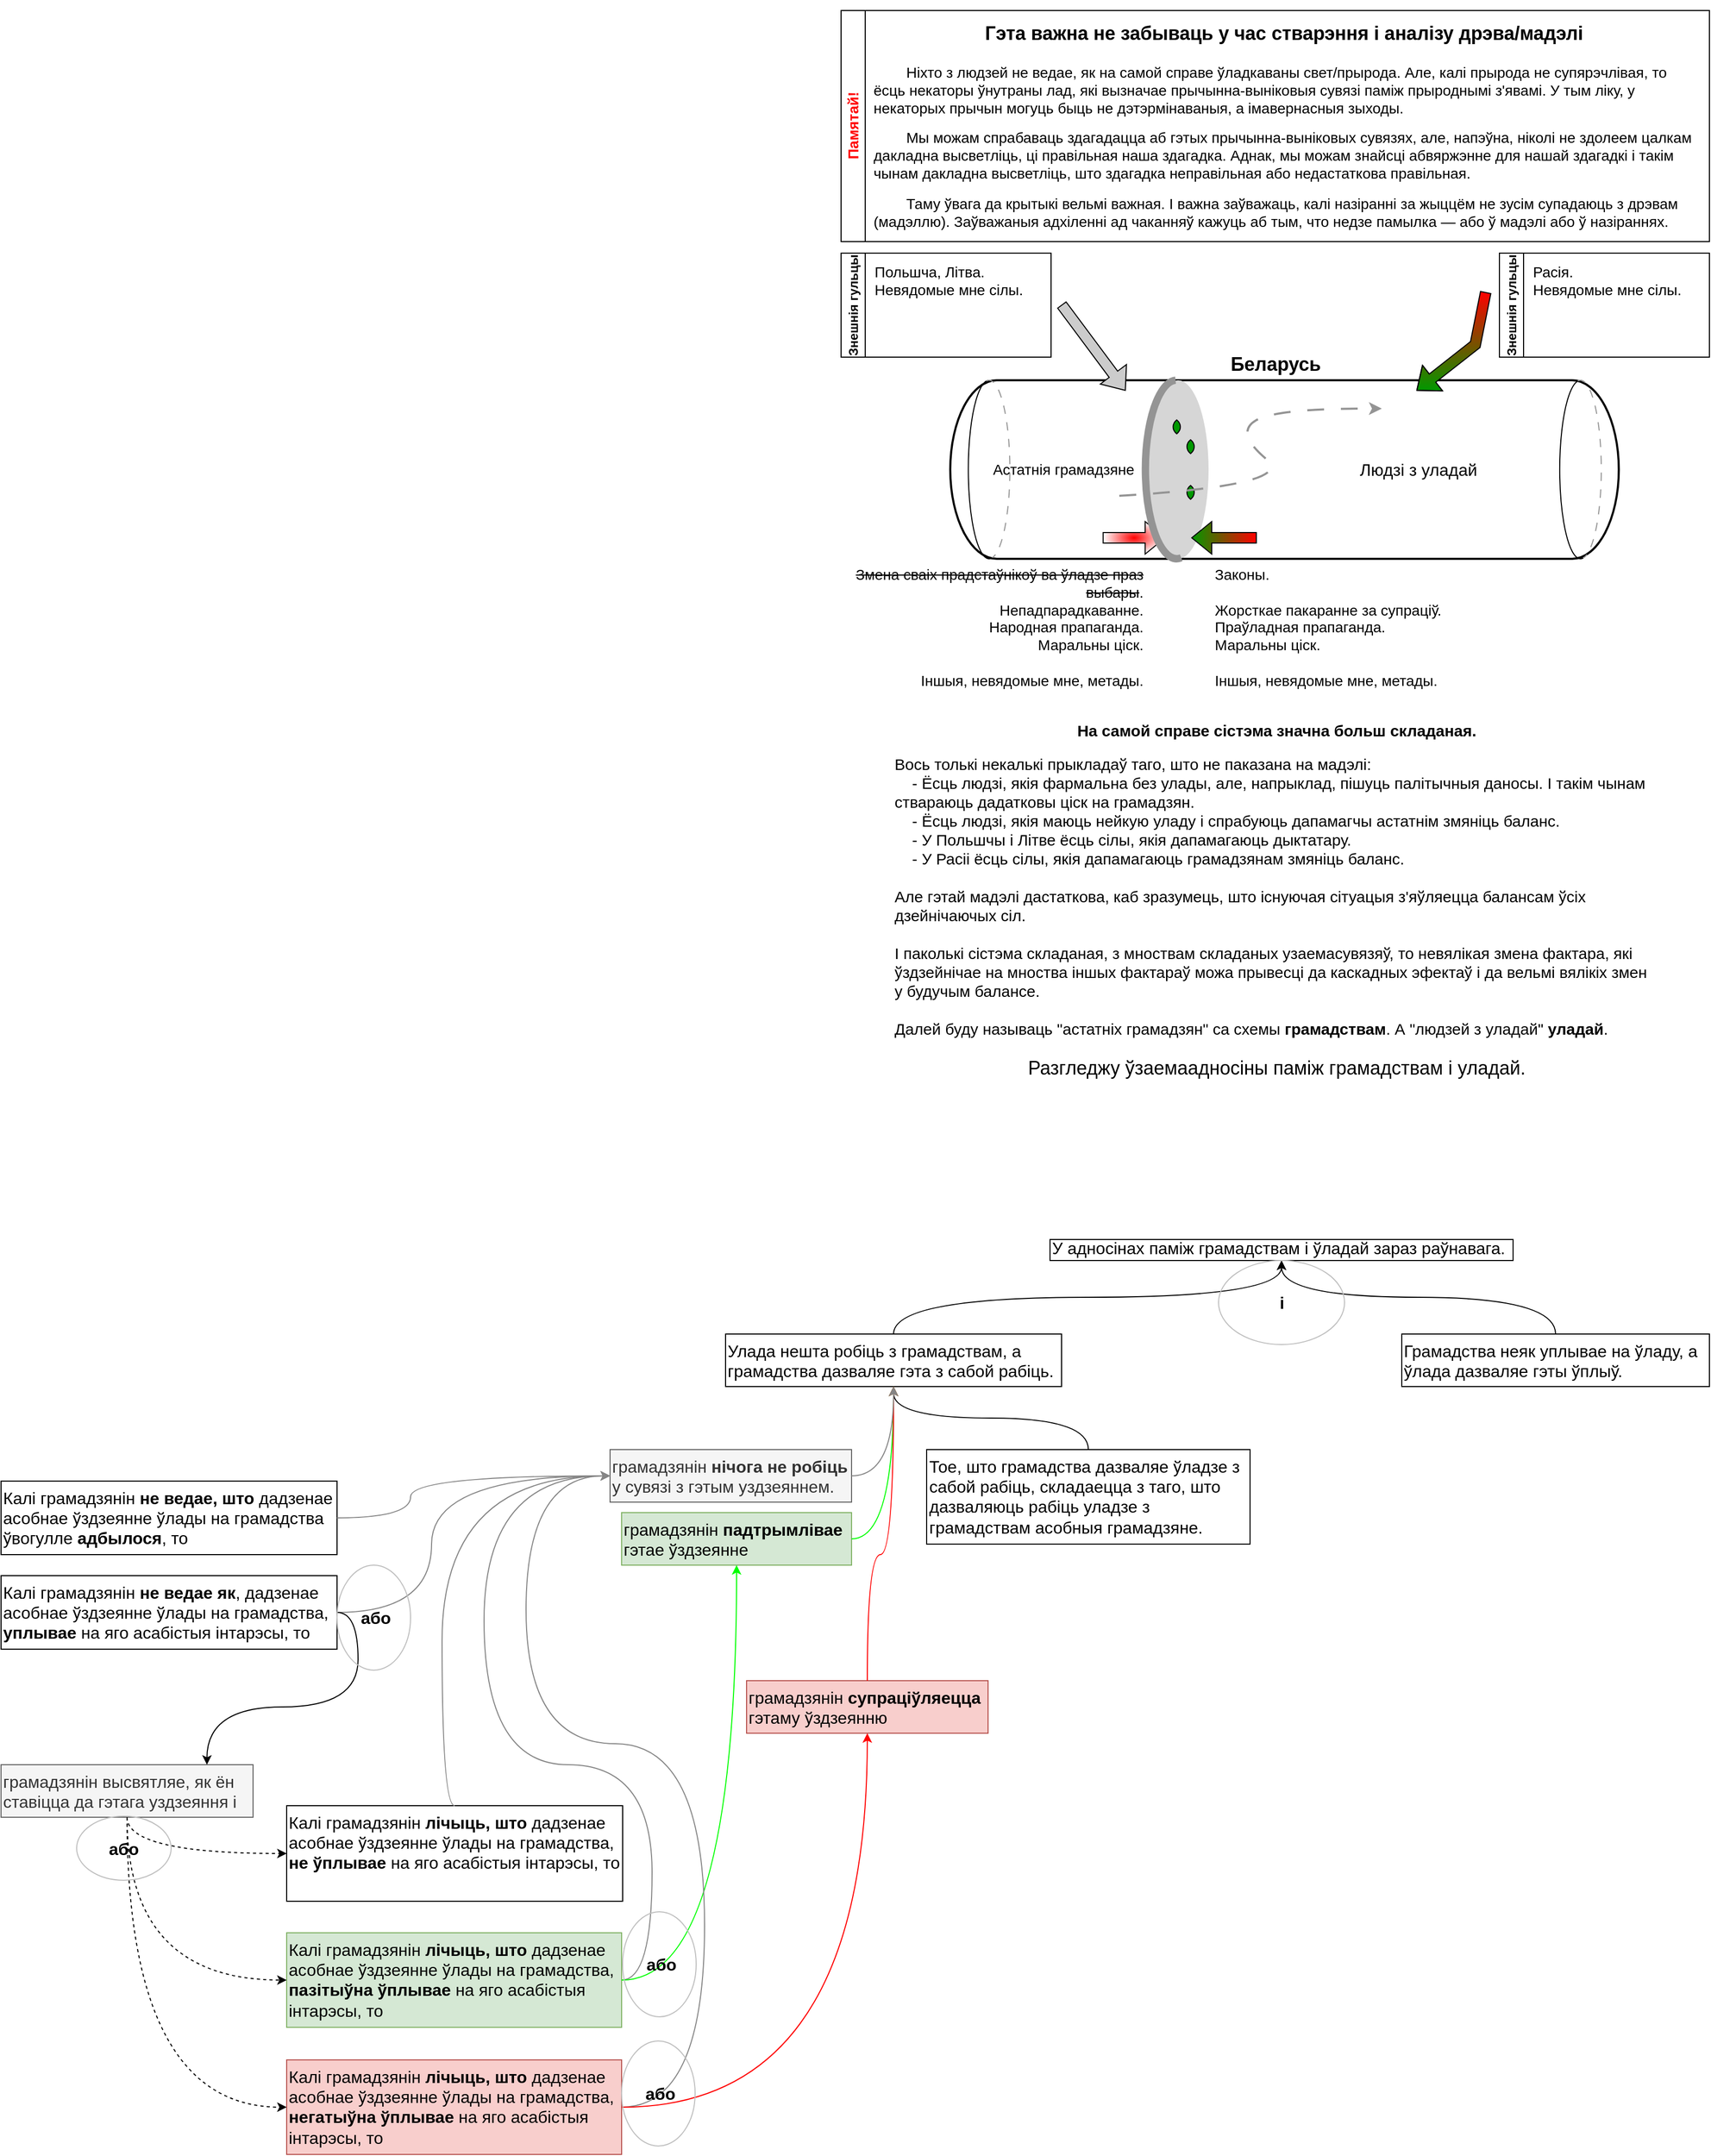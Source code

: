 <mxfile version="21.6.8" type="device">
  <diagram name="Page-1" id="jb7ZAXrOw7EJT6aN6Qqk">
    <mxGraphModel dx="2191" dy="795" grid="1" gridSize="10" guides="1" tooltips="1" connect="1" arrows="1" fold="1" page="1" pageScale="1" pageWidth="827" pageHeight="1169" math="0" shadow="0">
      <root>
        <mxCell id="0" />
        <mxCell id="1" parent="0" />
        <UserObject label="" tooltip="" id="3MVue4gMXXV-KkkbURue-2">
          <mxCell style="strokeWidth=2;html=1;shape=stencil(xVVNb4MwDP01HJmAbFV7nFh37GWTdnap20YNCXKyfvz7hQZUUkpHc6nEAT/De36OrUQs11uoMMoSCSVG7CPKsm+kkkswimxgM1sHTxIXHlw4m7oQdIWFcdgeiMNSoMtoQ2qHB74yDQOXWyRu6iybR8m7/aZ+WF4oKS0JV1J7mU7ekgGX9t/k6MiSlzcnc2piF1VWoUSD5KEXcwsHRNlnsFI6TukrQMl31Or+p/TzuFIapjQP6V56LZaO7OAiwNgNuels5IEFybXsj7sLamZPbrS7ATmWW2RoAVm+hGK3IfUrVzeLrKBe7l6iTZdqj5fq2dV83/PfMgguOwyvSQAFUGFf6KoIOvnxMYYj1zEpA3UfPH4BtMHY8sRrARsvpQ+IVQduDn+g3kmAZxZC8UTPIadcCKXxzi5YvDdpZ3RgPFm+VoR35nbNhXD309BK9AjOqLstz8Af);whiteSpace=wrap;shadow=0;" parent="1" vertex="1">
            <mxGeometry x="104" y="362" width="145.106" height="170" as="geometry" />
          </mxCell>
        </UserObject>
        <mxCell id="3MVue4gMXXV-KkkbURue-25" value="" style="shape=flexArrow;endArrow=classic;html=1;rounded=0;fillColor=#ff0000;gradientColor=#FFFFFF;gradientDirection=radial;" parent="1" edge="1">
          <mxGeometry width="50" height="50" relative="1" as="geometry">
            <mxPoint x="249.11" y="512" as="sourcePoint" />
            <mxPoint x="309.11" y="512" as="targetPoint" />
          </mxGeometry>
        </mxCell>
        <mxCell id="3MVue4gMXXV-KkkbURue-30" value="" style="ellipse;whiteSpace=wrap;html=1;strokeColor=none;fillColor=#D6D6D6;rotation=0;" parent="1" vertex="1">
          <mxGeometry x="292" y="362" width="58" height="170" as="geometry" />
        </mxCell>
        <mxCell id="1DP_ufvNevRVq-RAnn8l-1" value="&lt;div&gt;&lt;font style=&quot;font-size: 14px;&quot; color=&quot;#ff0000&quot;&gt;Памятай!&lt;/font&gt;&lt;/div&gt;" style="swimlane;horizontal=0;whiteSpace=wrap;html=1;" parent="1" vertex="1">
          <mxGeometry y="10" width="827" height="220" as="geometry">
            <mxRectangle y="10" width="40" height="220" as="alternateBounds" />
          </mxGeometry>
        </mxCell>
        <mxCell id="1DP_ufvNevRVq-RAnn8l-2" value="&lt;h1 align=&quot;center&quot;&gt;&lt;font style=&quot;font-size: 18px;&quot;&gt;Гэта важна не забываць у час стварэння і аналізу дрэва/мадэлі&lt;/font&gt;&lt;br&gt;&lt;/h1&gt;&lt;p&gt;&lt;font style=&quot;font-size: 14px;&quot;&gt;&lt;span style=&quot;white-space: pre;&quot;&gt;&#x9;&lt;/span&gt;Ніхто з людзей не ведае, як на самой справе ўладкаваны свет/прырода. Але, калі прырода не супярэчлівая, то ёсць некаторы ўнутраны лад, які вызначае прычынна-выніковыя сувязі паміж прыроднымі з&#39;явамі. У тым ліку, у некаторых прычын могуць быць не дэтэрмінаваныя, а імавернасныя зыходы.&lt;/font&gt;&lt;/p&gt;&lt;p&gt;&lt;font style=&quot;font-size: 14px;&quot;&gt;&lt;span style=&quot;white-space: pre;&quot;&gt;&#x9;&lt;/span&gt;Мы можам спрабаваць здагадацца аб гэтых прычынна-выніковых сувязях, але, напэўна, ніколі не здолеем цалкам дакладна высветліць, ці правільная наша здагадка. Аднак, мы можам знайсці абвяржэнне для нашай здагадкі і такім чынам дакладна высветліць, што здагадка неправільная або недастаткова правільная.&lt;br&gt;&lt;/font&gt;&lt;/p&gt;&lt;p&gt;&lt;font style=&quot;font-size: 14px;&quot;&gt;&lt;span style=&quot;white-space: pre;&quot;&gt;&#x9;&lt;/span&gt;Таму ўвага да крытыкі вельмі важная. І важна заўважаць, калі назіранні за жыццём не зусім супадаюць з дрэвам (мадэллю). Заўважаныя адхіленні ад чаканняў кажуць аб тым, что недзе памылка — або ў мадэлі або ў назіраннях.&lt;br&gt;&lt;/font&gt;&lt;span lang=&quot;be&quot; class=&quot;HwtZe&quot;&gt;&lt;/span&gt;&lt;span lang=&quot;be&quot; class=&quot;HwtZe&quot;&gt;&lt;/span&gt;&lt;span lang=&quot;be&quot; class=&quot;HwtZe&quot;&gt;&lt;/span&gt;&lt;span lang=&quot;be&quot; class=&quot;HwtZe&quot;&gt;&lt;/span&gt;&lt;span lang=&quot;be&quot; class=&quot;HwtZe&quot;&gt;&lt;/span&gt;&lt;/p&gt;" style="text;html=1;strokeColor=none;fillColor=none;spacing=5;spacingTop=-20;whiteSpace=wrap;overflow=hidden;rounded=0;" parent="1DP_ufvNevRVq-RAnn8l-1" vertex="1">
          <mxGeometry x="26" width="790" height="220" as="geometry" />
        </mxCell>
        <mxCell id="3MVue4gMXXV-KkkbURue-8" value="" style="whiteSpace=wrap;html=1;shape=mxgraph.basic.pointed_oval;rotation=0;fillColor=#009900;" parent="1" vertex="1">
          <mxGeometry x="315.064" y="399.778" width="9.234" height="13.222" as="geometry" />
        </mxCell>
        <mxCell id="3MVue4gMXXV-KkkbURue-9" value="" style="whiteSpace=wrap;html=1;shape=mxgraph.basic.pointed_oval;rotation=0;fillColor=#009900;" parent="1" vertex="1">
          <mxGeometry x="328.255" y="462.111" width="9.234" height="13.222" as="geometry" />
        </mxCell>
        <mxCell id="3MVue4gMXXV-KkkbURue-10" value="" style="whiteSpace=wrap;html=1;shape=mxgraph.basic.pointed_oval;rotation=0;fillColor=#009900;" parent="1" vertex="1">
          <mxGeometry x="328.255" y="418.667" width="9.234" height="13.222" as="geometry" />
        </mxCell>
        <mxCell id="3MVue4gMXXV-KkkbURue-14" value="" style="group;dashed=1;dashPattern=12 12;" parent="1" vertex="1" connectable="0">
          <mxGeometry x="684.426" y="362" width="39.574" height="170" as="geometry" />
        </mxCell>
        <mxCell id="3MVue4gMXXV-KkkbURue-12" value="" style="verticalLabelPosition=bottom;verticalAlign=top;html=1;shape=mxgraph.basic.arc;startAngle=0.478;endAngle=0.993;" parent="3MVue4gMXXV-KkkbURue-14" vertex="1">
          <mxGeometry width="39.574" height="170" as="geometry" />
        </mxCell>
        <mxCell id="3MVue4gMXXV-KkkbURue-13" value="" style="verticalLabelPosition=bottom;verticalAlign=top;html=1;shape=mxgraph.basic.arc;startAngle=0.979;endAngle=0.475;fillColor=default;strokeColor=#949494;dashed=1;dashPattern=8 8;" parent="3MVue4gMXXV-KkkbURue-14" vertex="1">
          <mxGeometry width="39.574" height="170" as="geometry" />
        </mxCell>
        <mxCell id="3MVue4gMXXV-KkkbURue-19" value="&lt;font style=&quot;font-size: 18px;&quot;&gt;&lt;b&gt;Беларусь&lt;/b&gt;&lt;/font&gt;" style="text;html=1;strokeColor=none;fillColor=none;align=center;verticalAlign=middle;whiteSpace=wrap;rounded=0;" parent="1" vertex="1">
          <mxGeometry x="384" y="332" width="60" height="30" as="geometry" />
        </mxCell>
        <mxCell id="3MVue4gMXXV-KkkbURue-22" value="" style="curved=1;endArrow=classic;html=1;rounded=0;dashed=1;dashPattern=8 8;strokeColor=#949494;strokeWidth=2;" parent="1" edge="1">
          <mxGeometry width="50" height="50" relative="1" as="geometry">
            <mxPoint x="265" y="472" as="sourcePoint" />
            <mxPoint x="515" y="389" as="targetPoint" />
            <Array as="points">
              <mxPoint x="435" y="462" />
              <mxPoint x="375" y="412" />
              <mxPoint x="415" y="388.56" />
            </Array>
          </mxGeometry>
        </mxCell>
        <mxCell id="3MVue4gMXXV-KkkbURue-20" value="&lt;font style=&quot;font-size: 16px;&quot;&gt;Людзі з уладай&lt;/font&gt;" style="text;html=1;strokeColor=none;fillColor=none;align=center;verticalAlign=middle;whiteSpace=wrap;rounded=0;" parent="1" vertex="1">
          <mxGeometry x="470" y="431.84" width="160" height="30" as="geometry" />
        </mxCell>
        <mxCell id="3MVue4gMXXV-KkkbURue-26" value="" style="shape=flexArrow;endArrow=classic;html=1;rounded=0;strokeColor=#000000;fillColor=#FF0000;gradientColor=#009900;gradientDirection=west;" parent="1" edge="1">
          <mxGeometry width="50" height="50" relative="1" as="geometry">
            <mxPoint x="396" y="512" as="sourcePoint" />
            <mxPoint x="333.49" y="512" as="targetPoint" />
          </mxGeometry>
        </mxCell>
        <mxCell id="3MVue4gMXXV-KkkbURue-27" value="" style="verticalLabelPosition=bottom;verticalAlign=top;html=1;shape=mxgraph.basic.arc;startAngle=0.477;endAngle=0.994;strokeWidth=7;strokeColor=#949494;gradientColor=none;shadow=0;" parent="1" vertex="1">
          <mxGeometry x="289.84" y="361.89" width="59.68" height="170" as="geometry" />
        </mxCell>
        <mxCell id="3MVue4gMXXV-KkkbURue-16" value="" style="verticalLabelPosition=bottom;verticalAlign=top;html=1;shape=mxgraph.basic.arc;startAngle=0.478;endAngle=0.993;" parent="1" vertex="1">
          <mxGeometry x="121.191" y="362" width="39.574" height="170" as="geometry" />
        </mxCell>
        <mxCell id="3MVue4gMXXV-KkkbURue-17" value="" style="verticalLabelPosition=bottom;verticalAlign=top;html=1;shape=mxgraph.basic.arc;startAngle=0.979;endAngle=0.475;fillColor=default;strokeColor=#949494;dashed=1;dashPattern=8 8;" parent="1" vertex="1">
          <mxGeometry x="121.191" y="362" width="39.574" height="170" as="geometry" />
        </mxCell>
        <mxCell id="UKwIVGc_Fuz0xGiKk1cv-2" value="&lt;font style=&quot;font-size: 14px;&quot;&gt;Астатнія грамадзяне&lt;br&gt;&lt;/font&gt;" style="text;html=1;strokeColor=none;fillColor=none;align=center;verticalAlign=middle;whiteSpace=wrap;rounded=0;" parent="1" vertex="1">
          <mxGeometry x="132" y="431.84" width="160" height="30" as="geometry" />
        </mxCell>
        <mxCell id="UKwIVGc_Fuz0xGiKk1cv-3" value="" style="shape=flexArrow;endArrow=classic;html=1;rounded=0;entryX=3.349;entryY=0.094;entryDx=0;entryDy=0;entryPerimeter=0;fillColor=#FF0000;gradientColor=#009900;" parent="1" edge="1">
          <mxGeometry width="50" height="50" relative="1" as="geometry">
            <mxPoint x="614" y="278" as="sourcePoint" />
            <mxPoint x="547.961" y="371.98" as="targetPoint" />
            <Array as="points">
              <mxPoint x="604" y="328" />
            </Array>
          </mxGeometry>
        </mxCell>
        <mxCell id="UKwIVGc_Fuz0xGiKk1cv-4" value="Знешнія гульцы" style="swimlane;horizontal=0;whiteSpace=wrap;html=1;" parent="1" vertex="1">
          <mxGeometry x="627" y="241" width="200" height="99" as="geometry" />
        </mxCell>
        <mxCell id="UKwIVGc_Fuz0xGiKk1cv-9" value="Расія.&lt;br style=&quot;font-size: 14px;&quot;&gt;&lt;div style=&quot;font-size: 14px;&quot;&gt;Невядомые мне сілы.&lt;br style=&quot;font-size: 14px;&quot;&gt;&lt;/div&gt;" style="text;html=1;align=left;verticalAlign=middle;resizable=0;points=[];autosize=1;strokeColor=none;fillColor=none;fontSize=14;" parent="UKwIVGc_Fuz0xGiKk1cv-4" vertex="1">
          <mxGeometry x="30" y="1" width="160" height="50" as="geometry" />
        </mxCell>
        <mxCell id="UKwIVGc_Fuz0xGiKk1cv-5" value="Знешнія гульцы" style="swimlane;horizontal=0;whiteSpace=wrap;html=1;" parent="1" vertex="1">
          <mxGeometry y="241" width="200" height="99" as="geometry" />
        </mxCell>
        <mxCell id="UKwIVGc_Fuz0xGiKk1cv-8" value="Польшча, Літва.&lt;br style=&quot;font-size: 14px;&quot;&gt;&lt;div style=&quot;font-size: 14px;&quot;&gt;Невядомые мне сілы.&lt;br style=&quot;font-size: 14px;&quot;&gt;&lt;/div&gt;" style="text;html=1;align=left;verticalAlign=middle;resizable=0;points=[];autosize=1;strokeColor=none;fillColor=none;fontSize=14;" parent="UKwIVGc_Fuz0xGiKk1cv-5" vertex="1">
          <mxGeometry x="30" y="1" width="160" height="50" as="geometry" />
        </mxCell>
        <mxCell id="UKwIVGc_Fuz0xGiKk1cv-6" value="" style="shape=flexArrow;endArrow=classic;html=1;rounded=0;entryX=1.213;entryY=0.094;entryDx=0;entryDy=0;entryPerimeter=0;fillColor=#CCCCCC;" parent="1" edge="1">
          <mxGeometry width="50" height="50" relative="1" as="geometry">
            <mxPoint x="210" y="290" as="sourcePoint" />
            <mxPoint x="271.014" y="371.98" as="targetPoint" />
          </mxGeometry>
        </mxCell>
        <mxCell id="UKwIVGc_Fuz0xGiKk1cv-12" value="&lt;font style=&quot;font-size: 14px;&quot;&gt;Законы.&lt;br&gt;&lt;br&gt;Жорсткае пакаранне за супраціў.&lt;br&gt;Праўладная прапаганда.&lt;br&gt;Маральны ціск.&lt;br&gt;&lt;br&gt;Іншыя, невядомые мне, метады.&lt;br&gt;&lt;/font&gt;" style="text;html=1;strokeColor=none;fillColor=none;align=left;verticalAlign=top;whiteSpace=wrap;rounded=0;" parent="1" vertex="1">
          <mxGeometry x="354" y="531.78" width="290" height="128.22" as="geometry" />
        </mxCell>
        <mxCell id="UKwIVGc_Fuz0xGiKk1cv-13" value="&lt;font style=&quot;font-size: 14px;&quot;&gt;&lt;strike&gt;Змена сваіх прадстаўнікоў ва ўладзе праз выбары&lt;/strike&gt;.&lt;br&gt;Непадпарадкаванне.&lt;br&gt;Народная прапаганда.&lt;br&gt;Маральны ціск.&lt;br&gt;&lt;br&gt;Іншыя, невядомые мне, метады.&lt;br&gt;&lt;/font&gt;" style="text;html=1;strokeColor=none;fillColor=none;align=right;verticalAlign=top;whiteSpace=wrap;rounded=0;" parent="1" vertex="1">
          <mxGeometry y="532" width="289.84" height="128" as="geometry" />
        </mxCell>
        <mxCell id="UKwIVGc_Fuz0xGiKk1cv-15" value="&lt;div align=&quot;center&quot;&gt;&lt;font style=&quot;font-size: 15px;&quot;&gt;&lt;b&gt;На самой справе сістэма значна больш складаная.&lt;/b&gt;&lt;br&gt;&lt;/font&gt;&lt;br&gt;&lt;/div&gt;&lt;font style=&quot;font-size: 15px;&quot;&gt;Вось толькі некалькі прыкладаў таго, што не паказана на мадэлі:&lt;br&gt;&lt;span style=&quot;&quot;&gt;&lt;span style=&quot;white-space: pre;&quot;&gt;&amp;nbsp;&amp;nbsp;&amp;nbsp;&amp;nbsp;&lt;/span&gt;&lt;/span&gt;- Ёсць людзі, якія фармальна без улады, але, напрыклад, пішуць палітычныя даносы. І такім чынам ствараюць дадатковы ціск на грамадзян.&lt;br&gt;&lt;span style=&quot;&quot;&gt;&lt;span style=&quot;white-space: pre;&quot;&gt;&amp;nbsp;&amp;nbsp;&amp;nbsp;&amp;nbsp;&lt;/span&gt;&lt;/span&gt;- Ёсць людзі, якія маюць нейкую уладу і спрабуюць дапамагчы астатнім змяніць баланс.&lt;br&gt;&lt;span style=&quot;&quot;&gt;&lt;span style=&quot;white-space: pre;&quot;&gt;&amp;nbsp;&amp;nbsp;&amp;nbsp;&amp;nbsp;&lt;/span&gt;&lt;/span&gt;- У Польшчы і Літве ёсць сілы, якія дапамагаюць дыктатару.&lt;br&gt;&lt;span style=&quot;&quot;&gt;&lt;span style=&quot;white-space: pre;&quot;&gt;&amp;nbsp;&amp;nbsp;&amp;nbsp;&amp;nbsp;&lt;/span&gt;&lt;/span&gt;- У Расіі ёсць сілы, якія дапамагаюць грамадзянам змяніць баланс.&lt;br&gt;&lt;br&gt;Але гэтай мадэлі дастаткова, каб зразумець, што існуючая сітуацыя з&#39;яўляецца балансам ўсіх дзейнічаючых сіл.&lt;br&gt;&lt;br&gt;І паколькі сістэма складаная, з мноствам складаных узаемасувязяў, то &lt;/font&gt;&lt;font style=&quot;font-size: 15px;&quot;&gt;невялікая &lt;/font&gt;&lt;font style=&quot;font-size: 15px;&quot;&gt;змена фактара, які ўздзейнічае на мноства іншых фактараў можа прывесці да каскадных эфектаў і да вельмі вялікіх змен у будучым балансе.&lt;br&gt;&lt;br&gt;Далей буду называць &quot;астатніх грамадзян&quot; са схемы &lt;b&gt;грамадствам&lt;/b&gt;. А &quot;людзей з уладай&quot; &lt;b&gt;уладай&lt;/b&gt;.&lt;br&gt;&lt;br&gt;&lt;/font&gt;&lt;div align=&quot;center&quot;&gt;&lt;font style=&quot;font-size: 18px;&quot;&gt;Разгледжу ўзаемаадносіны паміж грамадствам і уладай.&lt;/font&gt;&lt;br&gt;&lt;/div&gt;" style="text;html=1;strokeColor=none;fillColor=none;align=left;verticalAlign=top;whiteSpace=wrap;rounded=0;" parent="1" vertex="1">
          <mxGeometry x="49" y="680" width="730" height="360" as="geometry" />
        </mxCell>
        <mxCell id="trFHjS8OtI2W3_3FPiBj-3" value="&lt;div style=&quot;font-size: 16px;&quot;&gt;У адносінах паміж грамадствам і ўладай зараз раўнавага.&lt;/div&gt;" style="text;html=1;strokeColor=default;fillColor=none;align=left;verticalAlign=bottom;whiteSpace=wrap;rounded=0;fontSize=16;" vertex="1" parent="1">
          <mxGeometry x="199" y="1180" width="441" height="20" as="geometry" />
        </mxCell>
        <mxCell id="trFHjS8OtI2W3_3FPiBj-9" value="" style="edgeStyle=orthogonalEdgeStyle;rounded=0;orthogonalLoop=1;jettySize=auto;html=1;curved=1;" edge="1" parent="1" source="trFHjS8OtI2W3_3FPiBj-5" target="trFHjS8OtI2W3_3FPiBj-3">
          <mxGeometry relative="1" as="geometry" />
        </mxCell>
        <mxCell id="trFHjS8OtI2W3_3FPiBj-5" value="Улада нешта робіць з грамадствам, а грамадства дазваляе гэта з сабой рабіць." style="text;html=1;strokeColor=default;fillColor=none;align=left;verticalAlign=top;whiteSpace=wrap;rounded=0;fontSize=16;" vertex="1" parent="1">
          <mxGeometry x="-110" y="1270" width="320" height="50" as="geometry" />
        </mxCell>
        <mxCell id="trFHjS8OtI2W3_3FPiBj-11" value="" style="edgeStyle=orthogonalEdgeStyle;rounded=0;orthogonalLoop=1;jettySize=auto;html=1;curved=1;" edge="1" parent="1" source="trFHjS8OtI2W3_3FPiBj-10" target="trFHjS8OtI2W3_3FPiBj-3">
          <mxGeometry relative="1" as="geometry" />
        </mxCell>
        <mxCell id="trFHjS8OtI2W3_3FPiBj-10" value="Грамадства неяк уплывае на ўладу, а ўлада дазваляе гэты ўплыў." style="text;html=1;strokeColor=default;fillColor=none;align=left;verticalAlign=top;whiteSpace=wrap;rounded=0;fontSize=16;" vertex="1" parent="1">
          <mxGeometry x="534" y="1270" width="293" height="50" as="geometry" />
        </mxCell>
        <mxCell id="trFHjS8OtI2W3_3FPiBj-12" value="&lt;font style=&quot;font-size: 16px;&quot;&gt;&lt;b&gt;і&lt;/b&gt;&lt;/font&gt;" style="text;html=1;strokeColor=none;fillColor=none;align=center;verticalAlign=middle;whiteSpace=wrap;rounded=0;" vertex="1" parent="1">
          <mxGeometry x="389.5" y="1230" width="60" height="20" as="geometry" />
        </mxCell>
        <mxCell id="trFHjS8OtI2W3_3FPiBj-15" value="" style="edgeStyle=orthogonalEdgeStyle;rounded=0;orthogonalLoop=1;jettySize=auto;html=1;elbow=vertical;curved=1;" edge="1" parent="1" source="trFHjS8OtI2W3_3FPiBj-14" target="trFHjS8OtI2W3_3FPiBj-5">
          <mxGeometry relative="1" as="geometry" />
        </mxCell>
        <mxCell id="trFHjS8OtI2W3_3FPiBj-14" value="Тое, што грамадства дазваляе ўладзе з сабой рабіць, складаецца з таго, што дазваляюць рабіць уладзе з грамадствам асобныя грамадзяне." style="text;html=1;strokeColor=default;fillColor=none;align=left;verticalAlign=top;whiteSpace=wrap;rounded=0;fontSize=16;" vertex="1" parent="1">
          <mxGeometry x="81.5" y="1380" width="308" height="90" as="geometry" />
        </mxCell>
        <mxCell id="trFHjS8OtI2W3_3FPiBj-16" value="грамадзянін &lt;b&gt;нічога не робіць&lt;/b&gt; у сувязі з гэтым уздзеяннем." style="text;html=1;strokeColor=#666666;fillColor=#f5f5f5;align=left;verticalAlign=top;whiteSpace=wrap;rounded=0;fontSize=16;fontColor=#333333;" vertex="1" parent="1">
          <mxGeometry x="-220" y="1380" width="230" height="50" as="geometry" />
        </mxCell>
        <mxCell id="trFHjS8OtI2W3_3FPiBj-17" value="" style="ellipse;whiteSpace=wrap;html=1;fillColor=none;strokeColor=#BFBFBF;" vertex="1" parent="1">
          <mxGeometry x="359.5" y="1200" width="120" height="80" as="geometry" />
        </mxCell>
        <mxCell id="trFHjS8OtI2W3_3FPiBj-19" value="Калі грамадзянін &lt;b&gt;лічыць, што&lt;/b&gt; дадзенае асобнае ўздзеянне ўлады на грамадства, &lt;b&gt;не ўплывае&lt;/b&gt; на яго асабістыя інтарэсы, то" style="text;html=1;align=left;verticalAlign=top;whiteSpace=wrap;rounded=0;fontSize=16;strokeColor=default;" vertex="1" parent="1">
          <mxGeometry x="-528" y="1719" width="320" height="91" as="geometry" />
        </mxCell>
        <mxCell id="trFHjS8OtI2W3_3FPiBj-20" value="" style="edgeStyle=orthogonalEdgeStyle;rounded=0;orthogonalLoop=1;jettySize=auto;html=1;elbow=vertical;entryX=0;entryY=0.5;entryDx=0;entryDy=0;exitX=0.5;exitY=0;exitDx=0;exitDy=0;targetPerimeterSpacing=0;curved=1;strokeColor=#858585;" edge="1" parent="1" source="trFHjS8OtI2W3_3FPiBj-19" target="trFHjS8OtI2W3_3FPiBj-16">
          <mxGeometry relative="1" as="geometry">
            <mxPoint x="-180" y="1560" as="sourcePoint" />
            <mxPoint x="60" y="1330" as="targetPoint" />
            <Array as="points">
              <mxPoint x="-380" y="1719" />
              <mxPoint x="-380" y="1405" />
            </Array>
          </mxGeometry>
        </mxCell>
        <mxCell id="trFHjS8OtI2W3_3FPiBj-21" value="Калі грамадзянін &lt;b&gt;лічыць, што&lt;/b&gt; дадзенае асобнае ўздзеянне ўлады на грамадства, &lt;b&gt;пазітыўна ўплывае&lt;/b&gt; на яго асабістыя інтарэсы, то" style="text;html=1;strokeColor=#82b366;fillColor=#d5e8d4;align=left;verticalAlign=top;whiteSpace=wrap;rounded=0;fontSize=16;" vertex="1" parent="1">
          <mxGeometry x="-528" y="1840" width="319" height="90" as="geometry" />
        </mxCell>
        <mxCell id="trFHjS8OtI2W3_3FPiBj-22" value="" style="edgeStyle=orthogonalEdgeStyle;rounded=0;orthogonalLoop=1;jettySize=auto;html=1;elbow=vertical;exitX=1;exitY=0.5;exitDx=0;exitDy=0;entryX=0;entryY=0.5;entryDx=0;entryDy=0;targetPerimeterSpacing=50;curved=1;strokeColor=#858585;" edge="1" parent="1" source="trFHjS8OtI2W3_3FPiBj-21" target="trFHjS8OtI2W3_3FPiBj-16">
          <mxGeometry relative="1" as="geometry">
            <mxPoint x="-382" y="1580" as="sourcePoint" />
            <mxPoint x="50" y="1330" as="targetPoint" />
            <Array as="points">
              <mxPoint x="-180" y="1885" />
              <mxPoint x="-180" y="1680" />
              <mxPoint x="-340" y="1680" />
              <mxPoint x="-340" y="1405" />
            </Array>
          </mxGeometry>
        </mxCell>
        <mxCell id="trFHjS8OtI2W3_3FPiBj-24" value="Калі грамадзянін &lt;b&gt;не ведае, што&lt;/b&gt; дадзенае асобнае ўздзеянне ўлады на грамадства ўвогулле &lt;b&gt;адбылося&lt;/b&gt;, то" style="text;html=1;align=left;verticalAlign=top;whiteSpace=wrap;rounded=0;fontSize=16;strokeColor=default;" vertex="1" parent="1">
          <mxGeometry x="-800" y="1410" width="320" height="70" as="geometry" />
        </mxCell>
        <mxCell id="trFHjS8OtI2W3_3FPiBj-25" value="" style="rounded=0;orthogonalLoop=1;jettySize=auto;html=1;elbow=vertical;exitX=1;exitY=0.5;exitDx=0;exitDy=0;entryX=0;entryY=0.5;entryDx=0;entryDy=0;edgeStyle=orthogonalEdgeStyle;curved=1;strokeColor=#858585;" edge="1" parent="1" source="trFHjS8OtI2W3_3FPiBj-24" target="trFHjS8OtI2W3_3FPiBj-16">
          <mxGeometry relative="1" as="geometry">
            <mxPoint x="-382" y="1420" as="sourcePoint" />
            <mxPoint x="60" y="1330" as="targetPoint" />
            <Array as="points">
              <mxPoint x="-410" y="1445" />
              <mxPoint x="-410" y="1405" />
            </Array>
          </mxGeometry>
        </mxCell>
        <mxCell id="trFHjS8OtI2W3_3FPiBj-26" value="Калі грамадзянін &lt;b&gt;не ведае як&lt;/b&gt;, дадзенае асобнае ўздзеянне ўлады на грамадства, &lt;b&gt;уплывае&lt;/b&gt; на яго асабістыя інтарэсы, то" style="text;html=1;align=left;verticalAlign=top;whiteSpace=wrap;rounded=0;fontSize=16;strokeColor=default;" vertex="1" parent="1">
          <mxGeometry x="-800" y="1500" width="320" height="70" as="geometry" />
        </mxCell>
        <mxCell id="trFHjS8OtI2W3_3FPiBj-27" value="" style="rounded=0;orthogonalLoop=1;jettySize=auto;html=1;elbow=vertical;exitX=1;exitY=0.5;exitDx=0;exitDy=0;entryX=0;entryY=0.5;entryDx=0;entryDy=0;edgeStyle=orthogonalEdgeStyle;curved=1;strokeColor=#858585;" edge="1" parent="1" source="trFHjS8OtI2W3_3FPiBj-26" target="trFHjS8OtI2W3_3FPiBj-16">
          <mxGeometry relative="1" as="geometry">
            <mxPoint x="-330" y="1595" as="sourcePoint" />
            <mxPoint x="-270" y="1415" as="targetPoint" />
            <Array as="points">
              <mxPoint x="-390" y="1535" />
              <mxPoint x="-390" y="1405" />
            </Array>
          </mxGeometry>
        </mxCell>
        <mxCell id="trFHjS8OtI2W3_3FPiBj-28" value="грамадзянін высвятляе, як ён ставіцца да гэтага уздзеяння і" style="text;html=1;strokeColor=#666666;fillColor=#f5f5f5;align=left;verticalAlign=top;whiteSpace=wrap;rounded=0;fontSize=16;fontColor=#333333;" vertex="1" parent="1">
          <mxGeometry x="-800" y="1680" width="240" height="50" as="geometry" />
        </mxCell>
        <mxCell id="trFHjS8OtI2W3_3FPiBj-29" value="" style="rounded=0;orthogonalLoop=1;jettySize=auto;html=1;elbow=vertical;exitX=1;exitY=0.5;exitDx=0;exitDy=0;entryX=0.817;entryY=0;entryDx=0;entryDy=0;edgeStyle=orthogonalEdgeStyle;curved=1;entryPerimeter=0;" edge="1" parent="1" source="trFHjS8OtI2W3_3FPiBj-26" target="trFHjS8OtI2W3_3FPiBj-28">
          <mxGeometry relative="1" as="geometry">
            <mxPoint x="-630" y="1620" as="sourcePoint" />
            <mxPoint x="-270" y="1415" as="targetPoint" />
          </mxGeometry>
        </mxCell>
        <mxCell id="trFHjS8OtI2W3_3FPiBj-31" value="" style="ellipse;whiteSpace=wrap;html=1;fillColor=none;strokeColor=#BFBFBF;" vertex="1" parent="1">
          <mxGeometry x="-480" y="1490" width="70" height="100" as="geometry" />
        </mxCell>
        <mxCell id="trFHjS8OtI2W3_3FPiBj-32" value="або" style="text;html=1;strokeColor=none;fillColor=none;align=center;verticalAlign=middle;whiteSpace=wrap;rounded=0;fontSize=16;fontStyle=1" vertex="1" parent="1">
          <mxGeometry x="-473" y="1525" width="60" height="30" as="geometry" />
        </mxCell>
        <mxCell id="trFHjS8OtI2W3_3FPiBj-33" value="" style="rounded=0;orthogonalLoop=1;jettySize=auto;html=1;elbow=vertical;exitX=0.5;exitY=1;exitDx=0;exitDy=0;entryX=0;entryY=0.5;entryDx=0;entryDy=0;edgeStyle=orthogonalEdgeStyle;curved=1;dashed=1;" edge="1" parent="1" source="trFHjS8OtI2W3_3FPiBj-28" target="trFHjS8OtI2W3_3FPiBj-19">
          <mxGeometry relative="1" as="geometry">
            <mxPoint x="-460" y="1524.5" as="sourcePoint" />
            <mxPoint x="-236" y="1484.5" as="targetPoint" />
          </mxGeometry>
        </mxCell>
        <mxCell id="trFHjS8OtI2W3_3FPiBj-35" value="&lt;span&gt;грамадзянін &lt;b&gt;падтрымлівае&lt;/b&gt;&lt;/span&gt; гэтае ўздзеянне" style="text;html=1;strokeColor=#82b366;fillColor=#d5e8d4;align=left;verticalAlign=top;whiteSpace=wrap;rounded=0;fontSize=16;fontStyle=0" vertex="1" parent="1">
          <mxGeometry x="-209" y="1440" width="219" height="50" as="geometry" />
        </mxCell>
        <mxCell id="trFHjS8OtI2W3_3FPiBj-36" value="" style="rounded=0;orthogonalLoop=1;jettySize=auto;html=1;elbow=vertical;exitX=0.5;exitY=1;exitDx=0;exitDy=0;entryX=0;entryY=0.5;entryDx=0;entryDy=0;edgeStyle=orthogonalEdgeStyle;curved=1;dashed=1;" edge="1" parent="1" source="trFHjS8OtI2W3_3FPiBj-28" target="trFHjS8OtI2W3_3FPiBj-21">
          <mxGeometry relative="1" as="geometry">
            <mxPoint x="-726.5" y="1825" as="sourcePoint" />
            <mxPoint x="-570.5" y="1830" as="targetPoint" />
          </mxGeometry>
        </mxCell>
        <mxCell id="trFHjS8OtI2W3_3FPiBj-37" value="" style="edgeStyle=orthogonalEdgeStyle;rounded=0;orthogonalLoop=1;jettySize=auto;html=1;elbow=vertical;curved=1;exitX=1;exitY=0.5;exitDx=0;exitDy=0;entryX=0.5;entryY=1;entryDx=0;entryDy=0;fillColor=#d5e8d4;strokeColor=#00ff00;" edge="1" parent="1" source="trFHjS8OtI2W3_3FPiBj-21" target="trFHjS8OtI2W3_3FPiBj-35">
          <mxGeometry relative="1" as="geometry">
            <mxPoint x="-200" y="1865" as="sourcePoint" />
            <mxPoint x="-210" y="1415" as="targetPoint" />
          </mxGeometry>
        </mxCell>
        <mxCell id="trFHjS8OtI2W3_3FPiBj-38" value="" style="edgeStyle=orthogonalEdgeStyle;rounded=0;orthogonalLoop=1;jettySize=auto;html=1;elbow=vertical;curved=1;exitX=1;exitY=0.5;exitDx=0;exitDy=0;entryX=0.5;entryY=1;entryDx=0;entryDy=0;fillColor=#f8cecc;strokeColor=#00FF00;" edge="1" parent="1" source="trFHjS8OtI2W3_3FPiBj-35" target="trFHjS8OtI2W3_3FPiBj-5">
          <mxGeometry relative="1" as="geometry">
            <mxPoint x="-95" y="1390" as="sourcePoint" />
            <mxPoint x="60" y="1330" as="targetPoint" />
          </mxGeometry>
        </mxCell>
        <mxCell id="trFHjS8OtI2W3_3FPiBj-39" value="" style="ellipse;whiteSpace=wrap;html=1;fillColor=none;strokeColor=#BFBFBF;" vertex="1" parent="1">
          <mxGeometry x="-208" y="1820" width="70" height="100" as="geometry" />
        </mxCell>
        <mxCell id="trFHjS8OtI2W3_3FPiBj-40" value="або" style="text;html=1;strokeColor=none;fillColor=none;align=center;verticalAlign=middle;whiteSpace=wrap;rounded=0;fontSize=16;fontStyle=1" vertex="1" parent="1">
          <mxGeometry x="-201" y="1855" width="60" height="30" as="geometry" />
        </mxCell>
        <mxCell id="trFHjS8OtI2W3_3FPiBj-41" value="Калі грамадзянін &lt;b&gt;лічыць, што&lt;/b&gt; дадзенае асобнае ўздзеянне ўлады на грамадства, &lt;b&gt;негатыўна ўплывае&lt;/b&gt; на яго асабістыя інтарэсы, то" style="text;html=1;strokeColor=#b85450;fillColor=#f8cecc;align=left;verticalAlign=top;whiteSpace=wrap;rounded=0;fontSize=16;" vertex="1" parent="1">
          <mxGeometry x="-528" y="1961" width="319" height="90" as="geometry" />
        </mxCell>
        <mxCell id="trFHjS8OtI2W3_3FPiBj-42" value="" style="rounded=0;orthogonalLoop=1;jettySize=auto;html=1;elbow=vertical;exitX=0.5;exitY=1;exitDx=0;exitDy=0;entryX=0;entryY=0.5;entryDx=0;entryDy=0;edgeStyle=orthogonalEdgeStyle;curved=1;dashed=1;" edge="1" parent="1" source="trFHjS8OtI2W3_3FPiBj-28" target="trFHjS8OtI2W3_3FPiBj-41">
          <mxGeometry relative="1" as="geometry">
            <mxPoint x="-760" y="1885" as="sourcePoint" />
            <mxPoint x="-609" y="2010" as="targetPoint" />
          </mxGeometry>
        </mxCell>
        <mxCell id="trFHjS8OtI2W3_3FPiBj-43" value="" style="ellipse;whiteSpace=wrap;html=1;fillColor=none;strokeColor=#BFBFBF;" vertex="1" parent="1">
          <mxGeometry x="-728" y="1729" width="90" height="61" as="geometry" />
        </mxCell>
        <mxCell id="trFHjS8OtI2W3_3FPiBj-44" value="або" style="text;html=1;strokeColor=none;fillColor=none;align=center;verticalAlign=middle;whiteSpace=wrap;rounded=0;fontSize=16;fontStyle=1" vertex="1" parent="1">
          <mxGeometry x="-713" y="1744.5" width="60" height="30" as="geometry" />
        </mxCell>
        <mxCell id="trFHjS8OtI2W3_3FPiBj-45" value="" style="edgeStyle=orthogonalEdgeStyle;rounded=0;orthogonalLoop=1;jettySize=auto;html=1;elbow=vertical;entryX=0;entryY=0.5;entryDx=0;entryDy=0;targetPerimeterSpacing=50;curved=1;exitX=1;exitY=0.5;exitDx=0;exitDy=0;strokeColor=#858585;" edge="1" parent="1" source="trFHjS8OtI2W3_3FPiBj-41" target="trFHjS8OtI2W3_3FPiBj-16">
          <mxGeometry relative="1" as="geometry">
            <mxPoint x="-180" y="1970" as="sourcePoint" />
            <mxPoint x="-210" y="1415" as="targetPoint" />
            <Array as="points">
              <mxPoint x="-130" y="2006" />
              <mxPoint x="-130" y="1660" />
              <mxPoint x="-300" y="1660" />
              <mxPoint x="-300" y="1405" />
            </Array>
          </mxGeometry>
        </mxCell>
        <mxCell id="trFHjS8OtI2W3_3FPiBj-46" value="&lt;span&gt;грамадзянін &lt;b&gt;супраціўляецца&lt;/b&gt;&lt;/span&gt; гэтаму ўздзеянню" style="text;html=1;strokeColor=#b85450;fillColor=#f8cecc;align=left;verticalAlign=top;whiteSpace=wrap;rounded=0;fontSize=16;fontStyle=0" vertex="1" parent="1">
          <mxGeometry x="-90" y="1600" width="230" height="50" as="geometry" />
        </mxCell>
        <mxCell id="trFHjS8OtI2W3_3FPiBj-47" value="" style="edgeStyle=orthogonalEdgeStyle;rounded=0;orthogonalLoop=1;jettySize=auto;html=1;elbow=vertical;curved=1;exitX=0.5;exitY=0;exitDx=0;exitDy=0;entryX=0.5;entryY=1;entryDx=0;entryDy=0;strokeColor=#ff0000;" edge="1" parent="1" source="trFHjS8OtI2W3_3FPiBj-46" target="trFHjS8OtI2W3_3FPiBj-5">
          <mxGeometry relative="1" as="geometry">
            <mxPoint x="20" y="1475" as="sourcePoint" />
            <mxPoint x="60" y="1330" as="targetPoint" />
            <Array as="points">
              <mxPoint x="25" y="1480" />
              <mxPoint x="50" y="1480" />
            </Array>
          </mxGeometry>
        </mxCell>
        <mxCell id="trFHjS8OtI2W3_3FPiBj-18" value="" style="edgeStyle=orthogonalEdgeStyle;rounded=0;orthogonalLoop=1;jettySize=auto;html=1;elbow=vertical;curved=1;exitX=1;exitY=0.5;exitDx=0;exitDy=0;entryX=0.5;entryY=1;entryDx=0;entryDy=0;strokeColor=#858585;" edge="1" parent="1" source="trFHjS8OtI2W3_3FPiBj-16" target="trFHjS8OtI2W3_3FPiBj-5">
          <mxGeometry relative="1" as="geometry">
            <mxPoint x="246" y="1390" as="sourcePoint" />
            <mxPoint x="60" y="1330" as="targetPoint" />
          </mxGeometry>
        </mxCell>
        <mxCell id="trFHjS8OtI2W3_3FPiBj-48" value="" style="edgeStyle=orthogonalEdgeStyle;rounded=0;orthogonalLoop=1;jettySize=auto;html=1;elbow=vertical;curved=1;exitX=1;exitY=0.5;exitDx=0;exitDy=0;entryX=0.5;entryY=1;entryDx=0;entryDy=0;strokeColor=#ff0000;" edge="1" parent="1" source="trFHjS8OtI2W3_3FPiBj-41" target="trFHjS8OtI2W3_3FPiBj-46">
          <mxGeometry relative="1" as="geometry">
            <mxPoint x="25" y="1609" as="sourcePoint" />
            <mxPoint x="60" y="1330" as="targetPoint" />
          </mxGeometry>
        </mxCell>
        <mxCell id="trFHjS8OtI2W3_3FPiBj-49" value="" style="ellipse;whiteSpace=wrap;html=1;fillColor=none;strokeColor=#BFBFBF;" vertex="1" parent="1">
          <mxGeometry x="-209" y="1943" width="70" height="100" as="geometry" />
        </mxCell>
        <mxCell id="trFHjS8OtI2W3_3FPiBj-50" value="або" style="text;html=1;strokeColor=none;fillColor=none;align=center;verticalAlign=middle;whiteSpace=wrap;rounded=0;fontSize=16;fontStyle=1" vertex="1" parent="1">
          <mxGeometry x="-202" y="1978" width="60" height="30" as="geometry" />
        </mxCell>
      </root>
    </mxGraphModel>
  </diagram>
</mxfile>
